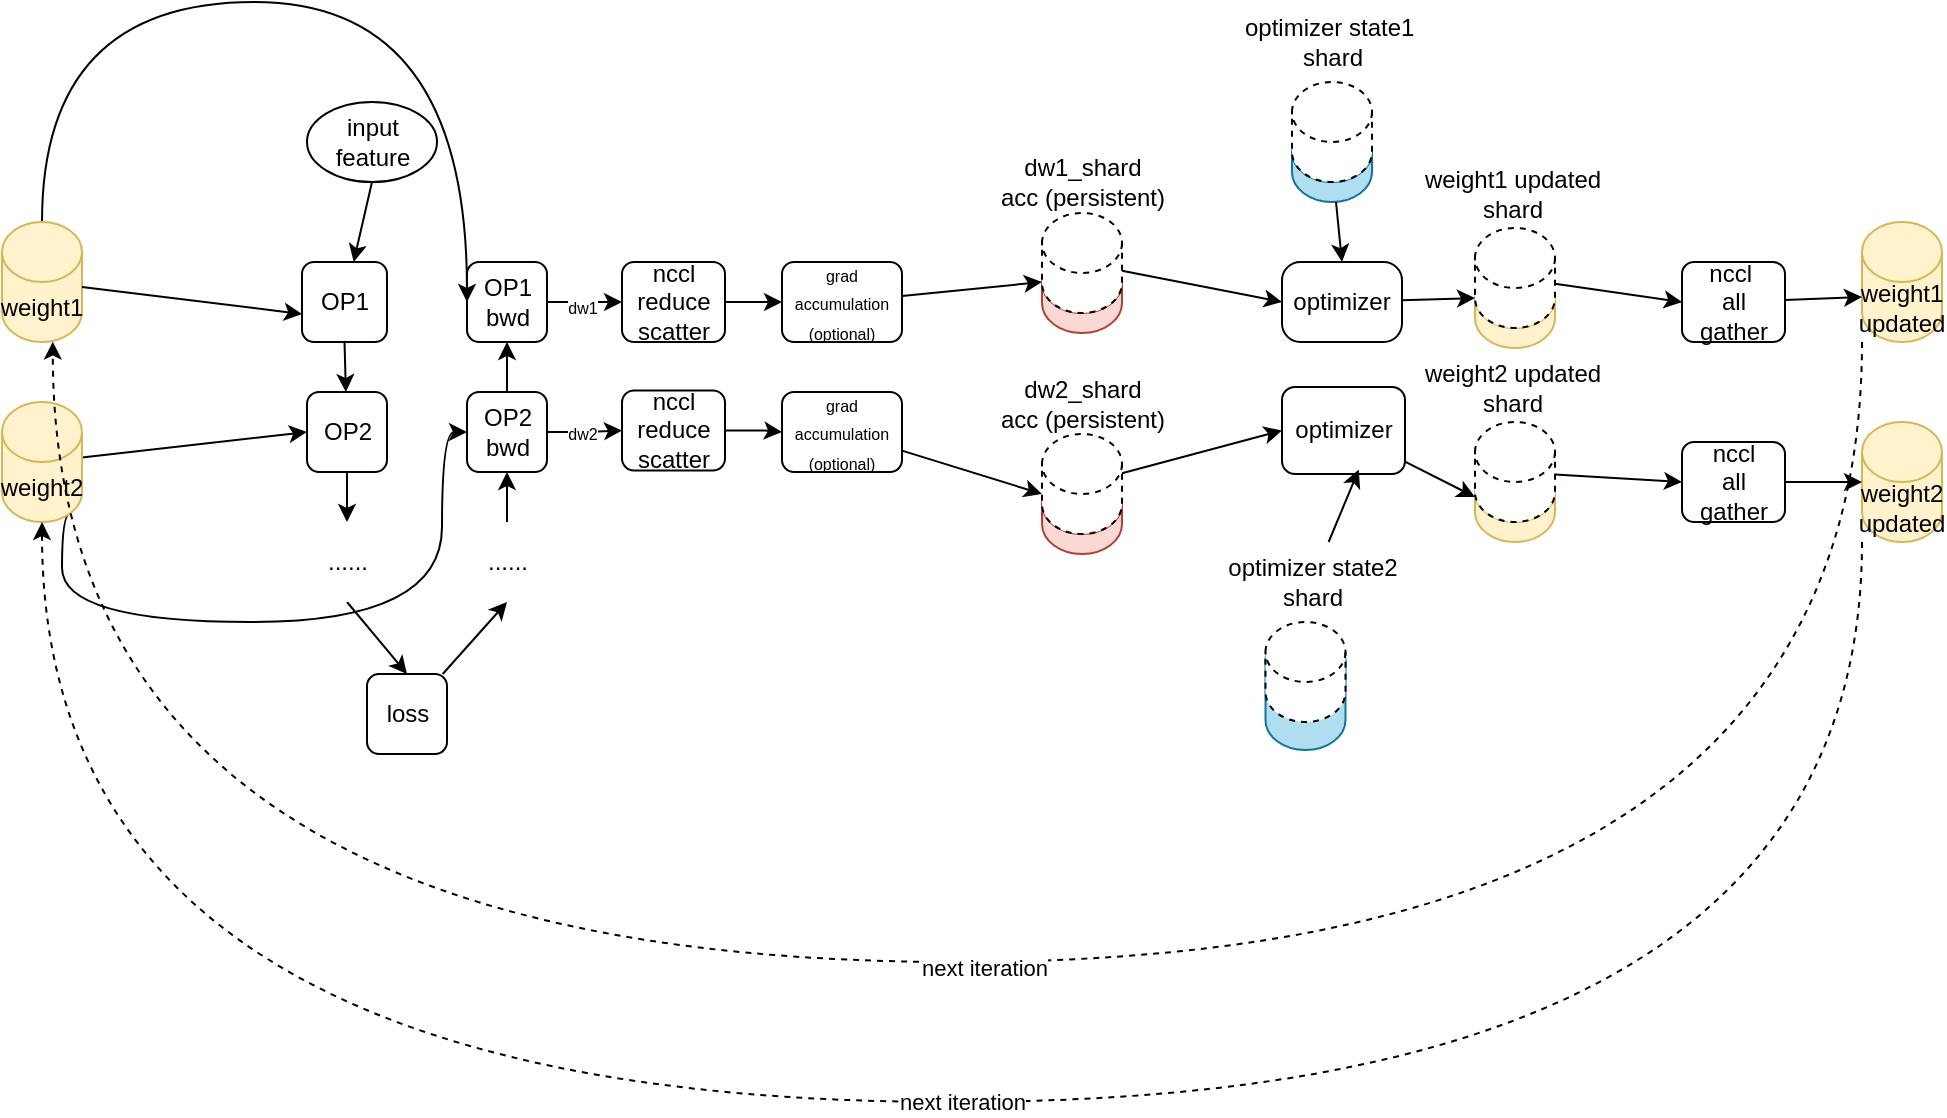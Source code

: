 <mxfile version="28.0.6">
  <diagram name="第 1 页" id="bXTSt6U-fksMzzTghPTO">
    <mxGraphModel dx="484" dy="857" grid="1" gridSize="10" guides="1" tooltips="1" connect="1" arrows="1" fold="1" page="1" pageScale="1" pageWidth="1169" pageHeight="827" math="0" shadow="0">
      <root>
        <mxCell id="0" />
        <mxCell id="1" parent="0" />
        <mxCell id="MKZHycCQPB1d1ybQDdJk-1" style="rounded=0;orthogonalLoop=1;jettySize=auto;html=1;exitX=0.5;exitY=1;exitDx=0;exitDy=0;" edge="1" parent="1" source="MKZHycCQPB1d1ybQDdJk-2" target="MKZHycCQPB1d1ybQDdJk-4">
          <mxGeometry relative="1" as="geometry" />
        </mxCell>
        <mxCell id="MKZHycCQPB1d1ybQDdJk-2" value="OP1" style="rounded=1;whiteSpace=wrap;html=1;" vertex="1" parent="1">
          <mxGeometry x="1350" y="180" width="42.5" height="40" as="geometry" />
        </mxCell>
        <mxCell id="MKZHycCQPB1d1ybQDdJk-3" style="edgeStyle=orthogonalEdgeStyle;rounded=0;orthogonalLoop=1;jettySize=auto;html=1;exitX=0.5;exitY=1;exitDx=0;exitDy=0;entryX=0.5;entryY=0;entryDx=0;entryDy=0;" edge="1" parent="1" source="MKZHycCQPB1d1ybQDdJk-4" target="MKZHycCQPB1d1ybQDdJk-8">
          <mxGeometry relative="1" as="geometry" />
        </mxCell>
        <mxCell id="MKZHycCQPB1d1ybQDdJk-4" value="OP2" style="rounded=1;whiteSpace=wrap;html=1;" vertex="1" parent="1">
          <mxGeometry x="1352.5" y="245" width="40" height="40" as="geometry" />
        </mxCell>
        <mxCell id="MKZHycCQPB1d1ybQDdJk-5" style="rounded=0;orthogonalLoop=1;jettySize=auto;html=1;exitX=0.5;exitY=1;exitDx=0;exitDy=0;" edge="1" parent="1" source="MKZHycCQPB1d1ybQDdJk-6" target="MKZHycCQPB1d1ybQDdJk-2">
          <mxGeometry relative="1" as="geometry" />
        </mxCell>
        <mxCell id="MKZHycCQPB1d1ybQDdJk-6" value="input feature" style="ellipse;whiteSpace=wrap;html=1;" vertex="1" parent="1">
          <mxGeometry x="1352.5" y="100" width="65" height="40" as="geometry" />
        </mxCell>
        <mxCell id="MKZHycCQPB1d1ybQDdJk-7" style="rounded=0;orthogonalLoop=1;jettySize=auto;html=1;exitX=0.5;exitY=1;exitDx=0;exitDy=0;entryX=0.5;entryY=0;entryDx=0;entryDy=0;" edge="1" parent="1" source="MKZHycCQPB1d1ybQDdJk-8" target="MKZHycCQPB1d1ybQDdJk-10">
          <mxGeometry relative="1" as="geometry" />
        </mxCell>
        <mxCell id="MKZHycCQPB1d1ybQDdJk-8" value="......" style="rounded=1;whiteSpace=wrap;html=1;strokeColor=none;" vertex="1" parent="1">
          <mxGeometry x="1352.5" y="310" width="40" height="40" as="geometry" />
        </mxCell>
        <mxCell id="MKZHycCQPB1d1ybQDdJk-9" style="rounded=0;orthogonalLoop=1;jettySize=auto;html=1;entryX=0.5;entryY=1;entryDx=0;entryDy=0;" edge="1" parent="1" source="MKZHycCQPB1d1ybQDdJk-10" target="MKZHycCQPB1d1ybQDdJk-18">
          <mxGeometry relative="1" as="geometry" />
        </mxCell>
        <mxCell id="MKZHycCQPB1d1ybQDdJk-10" value="loss" style="rounded=1;whiteSpace=wrap;html=1;" vertex="1" parent="1">
          <mxGeometry x="1382.5" y="386" width="40" height="40" as="geometry" />
        </mxCell>
        <mxCell id="MKZHycCQPB1d1ybQDdJk-93" value="" style="edgeStyle=orthogonalEdgeStyle;rounded=0;orthogonalLoop=1;jettySize=auto;html=1;" edge="1" parent="1" source="MKZHycCQPB1d1ybQDdJk-13" target="MKZHycCQPB1d1ybQDdJk-24">
          <mxGeometry relative="1" as="geometry" />
        </mxCell>
        <mxCell id="MKZHycCQPB1d1ybQDdJk-95" value="&lt;font style=&quot;font-size: 8px;&quot;&gt;dw2&lt;/font&gt;" style="edgeLabel;html=1;align=center;verticalAlign=middle;resizable=0;points=[];" vertex="1" connectable="0" parent="MKZHycCQPB1d1ybQDdJk-93">
          <mxGeometry x="-0.501" y="-1" relative="1" as="geometry">
            <mxPoint x="8" y="-1" as="offset" />
          </mxGeometry>
        </mxCell>
        <mxCell id="MKZHycCQPB1d1ybQDdJk-13" value="&lt;div&gt;OP2&lt;/div&gt;&lt;div&gt;bwd&lt;/div&gt;" style="rounded=1;whiteSpace=wrap;html=1;" vertex="1" parent="1">
          <mxGeometry x="1432.5" y="245" width="40" height="40" as="geometry" />
        </mxCell>
        <mxCell id="MKZHycCQPB1d1ybQDdJk-92" style="edgeStyle=orthogonalEdgeStyle;rounded=0;orthogonalLoop=1;jettySize=auto;html=1;entryX=0;entryY=0.5;entryDx=0;entryDy=0;" edge="1" parent="1" source="MKZHycCQPB1d1ybQDdJk-16" target="MKZHycCQPB1d1ybQDdJk-23">
          <mxGeometry relative="1" as="geometry">
            <Array as="points">
              <mxPoint x="1500" y="200" />
              <mxPoint x="1500" y="200" />
            </Array>
          </mxGeometry>
        </mxCell>
        <mxCell id="MKZHycCQPB1d1ybQDdJk-94" value="&lt;font style=&quot;font-size: 8px;&quot;&gt;dw1&lt;/font&gt;" style="edgeLabel;html=1;align=center;verticalAlign=middle;resizable=0;points=[];" vertex="1" connectable="0" parent="MKZHycCQPB1d1ybQDdJk-92">
          <mxGeometry x="-0.714" y="-1" relative="1" as="geometry">
            <mxPoint x="12" y="1" as="offset" />
          </mxGeometry>
        </mxCell>
        <mxCell id="MKZHycCQPB1d1ybQDdJk-16" value="&lt;div&gt;OP1&lt;/div&gt;&lt;div&gt;bwd&lt;/div&gt;" style="rounded=1;whiteSpace=wrap;html=1;" vertex="1" parent="1">
          <mxGeometry x="1432.5" y="180" width="40" height="40" as="geometry" />
        </mxCell>
        <mxCell id="MKZHycCQPB1d1ybQDdJk-17" style="edgeStyle=orthogonalEdgeStyle;rounded=0;orthogonalLoop=1;jettySize=auto;html=1;entryX=0.5;entryY=1;entryDx=0;entryDy=0;" edge="1" parent="1" source="MKZHycCQPB1d1ybQDdJk-18" target="MKZHycCQPB1d1ybQDdJk-13">
          <mxGeometry relative="1" as="geometry" />
        </mxCell>
        <mxCell id="MKZHycCQPB1d1ybQDdJk-18" value="......" style="rounded=1;whiteSpace=wrap;html=1;strokeColor=none;" vertex="1" parent="1">
          <mxGeometry x="1432.5" y="310" width="40" height="40" as="geometry" />
        </mxCell>
        <mxCell id="MKZHycCQPB1d1ybQDdJk-19" style="rounded=0;orthogonalLoop=1;jettySize=auto;html=1;entryX=0.5;entryY=1;entryDx=0;entryDy=0;" edge="1" parent="1" source="MKZHycCQPB1d1ybQDdJk-16" target="MKZHycCQPB1d1ybQDdJk-16">
          <mxGeometry relative="1" as="geometry" />
        </mxCell>
        <mxCell id="MKZHycCQPB1d1ybQDdJk-20" style="rounded=0;orthogonalLoop=1;jettySize=auto;html=1;entryX=0.5;entryY=1;entryDx=0;entryDy=0;exitX=0.5;exitY=0;exitDx=0;exitDy=0;" edge="1" parent="1" source="MKZHycCQPB1d1ybQDdJk-13" target="MKZHycCQPB1d1ybQDdJk-16">
          <mxGeometry relative="1" as="geometry">
            <mxPoint x="1469.748" y="245" as="sourcePoint" />
            <mxPoint x="1465.26" y="208.24" as="targetPoint" />
          </mxGeometry>
        </mxCell>
        <mxCell id="MKZHycCQPB1d1ybQDdJk-100" style="rounded=0;orthogonalLoop=1;jettySize=auto;html=1;" edge="1" parent="1" source="MKZHycCQPB1d1ybQDdJk-21">
          <mxGeometry relative="1" as="geometry">
            <mxPoint x="1720" y="190" as="targetPoint" />
          </mxGeometry>
        </mxCell>
        <mxCell id="MKZHycCQPB1d1ybQDdJk-21" value="&lt;div&gt;&lt;font style=&quot;font-size: 8px;&quot;&gt;grad accumulation&lt;br&gt;&lt;/font&gt;&lt;/div&gt;&lt;div&gt;&lt;font style=&quot;font-size: 8px;&quot;&gt;(optional)&lt;/font&gt;&lt;/div&gt;" style="rounded=1;whiteSpace=wrap;html=1;" vertex="1" parent="1">
          <mxGeometry x="1590" y="180" width="60" height="40" as="geometry" />
        </mxCell>
        <mxCell id="MKZHycCQPB1d1ybQDdJk-22" value="&lt;div&gt;&lt;font style=&quot;font-size: 8px;&quot;&gt;grad accumulation&lt;br&gt;&lt;/font&gt;&lt;/div&gt;&lt;div&gt;&lt;font style=&quot;font-size: 8px;&quot;&gt;(optional)&lt;/font&gt;&lt;/div&gt;" style="rounded=1;whiteSpace=wrap;html=1;" vertex="1" parent="1">
          <mxGeometry x="1590" y="245" width="60" height="40" as="geometry" />
        </mxCell>
        <mxCell id="MKZHycCQPB1d1ybQDdJk-96" style="edgeStyle=orthogonalEdgeStyle;rounded=0;orthogonalLoop=1;jettySize=auto;html=1;entryX=0;entryY=0.5;entryDx=0;entryDy=0;" edge="1" parent="1" source="MKZHycCQPB1d1ybQDdJk-23" target="MKZHycCQPB1d1ybQDdJk-21">
          <mxGeometry relative="1" as="geometry" />
        </mxCell>
        <mxCell id="MKZHycCQPB1d1ybQDdJk-23" value="&lt;div&gt;nccl reduce&lt;/div&gt;&lt;div&gt;scatter&lt;/div&gt;" style="rounded=1;whiteSpace=wrap;html=1;" vertex="1" parent="1">
          <mxGeometry x="1510" y="180" width="51.5" height="40" as="geometry" />
        </mxCell>
        <mxCell id="MKZHycCQPB1d1ybQDdJk-97" style="edgeStyle=orthogonalEdgeStyle;rounded=0;orthogonalLoop=1;jettySize=auto;html=1;entryX=0;entryY=0.5;entryDx=0;entryDy=0;" edge="1" parent="1" source="MKZHycCQPB1d1ybQDdJk-24" target="MKZHycCQPB1d1ybQDdJk-22">
          <mxGeometry relative="1" as="geometry" />
        </mxCell>
        <mxCell id="MKZHycCQPB1d1ybQDdJk-24" value="&lt;div&gt;nccl reduce&lt;/div&gt;&lt;div&gt;scatter&lt;br&gt;&lt;/div&gt;" style="rounded=1;whiteSpace=wrap;html=1;" vertex="1" parent="1">
          <mxGeometry x="1510" y="244.25" width="51.5" height="40" as="geometry" />
        </mxCell>
        <mxCell id="MKZHycCQPB1d1ybQDdJk-25" value="optimizer" style="rounded=1;whiteSpace=wrap;html=1;arcSize=23;" vertex="1" parent="1">
          <mxGeometry x="1840" y="180" width="60" height="40" as="geometry" />
        </mxCell>
        <mxCell id="MKZHycCQPB1d1ybQDdJk-26" value="optimizer" style="rounded=1;whiteSpace=wrap;html=1;" vertex="1" parent="1">
          <mxGeometry x="1840" y="242.5" width="61.5" height="43.5" as="geometry" />
        </mxCell>
        <mxCell id="MKZHycCQPB1d1ybQDdJk-104" style="edgeStyle=orthogonalEdgeStyle;rounded=0;orthogonalLoop=1;jettySize=auto;html=1;entryX=0;entryY=0.5;entryDx=0;entryDy=0;curved=1;" edge="1" parent="1" source="MKZHycCQPB1d1ybQDdJk-27" target="MKZHycCQPB1d1ybQDdJk-16">
          <mxGeometry relative="1" as="geometry">
            <Array as="points">
              <mxPoint x="1220" y="50" />
              <mxPoint x="1432" y="50" />
            </Array>
          </mxGeometry>
        </mxCell>
        <mxCell id="MKZHycCQPB1d1ybQDdJk-27" value="weight1" style="shape=cylinder3;whiteSpace=wrap;html=1;boundedLbl=1;backgroundOutline=1;size=15;fillColor=#fff2cc;strokeColor=#d6b656;" vertex="1" parent="1">
          <mxGeometry x="1200" y="160" width="40" height="60" as="geometry" />
        </mxCell>
        <mxCell id="MKZHycCQPB1d1ybQDdJk-28" style="edgeStyle=none;rounded=0;orthogonalLoop=1;jettySize=auto;html=1;entryX=0;entryY=0.5;entryDx=0;entryDy=0;" edge="1" parent="1" source="MKZHycCQPB1d1ybQDdJk-29" target="MKZHycCQPB1d1ybQDdJk-4">
          <mxGeometry relative="1" as="geometry" />
        </mxCell>
        <mxCell id="MKZHycCQPB1d1ybQDdJk-106" style="edgeStyle=orthogonalEdgeStyle;rounded=0;orthogonalLoop=1;jettySize=auto;html=1;curved=1;exitX=0.855;exitY=1;exitDx=0;exitDy=-4.35;exitPerimeter=0;" edge="1" parent="1" source="MKZHycCQPB1d1ybQDdJk-29" target="MKZHycCQPB1d1ybQDdJk-13">
          <mxGeometry relative="1" as="geometry">
            <Array as="points">
              <mxPoint x="1230" y="306" />
              <mxPoint x="1230" y="360" />
              <mxPoint x="1420" y="360" />
              <mxPoint x="1420" y="265" />
            </Array>
          </mxGeometry>
        </mxCell>
        <mxCell id="MKZHycCQPB1d1ybQDdJk-29" value="weight2" style="shape=cylinder3;whiteSpace=wrap;html=1;boundedLbl=1;backgroundOutline=1;size=15;fillColor=#fff2cc;strokeColor=#d6b656;" vertex="1" parent="1">
          <mxGeometry x="1200" y="250" width="40" height="60" as="geometry" />
        </mxCell>
        <mxCell id="MKZHycCQPB1d1ybQDdJk-30" style="edgeStyle=none;rounded=0;orthogonalLoop=1;jettySize=auto;html=1;" edge="1" parent="1" source="MKZHycCQPB1d1ybQDdJk-27">
          <mxGeometry relative="1" as="geometry">
            <mxPoint x="1350" y="206" as="targetPoint" />
          </mxGeometry>
        </mxCell>
        <mxCell id="MKZHycCQPB1d1ybQDdJk-31" value="&lt;div&gt;weight1&lt;/div&gt;&lt;div&gt;updated&lt;/div&gt;" style="shape=cylinder3;whiteSpace=wrap;html=1;boundedLbl=1;backgroundOutline=1;size=15;fillColor=#fff2cc;strokeColor=#d6b656;" vertex="1" parent="1">
          <mxGeometry x="2130" y="160" width="40" height="60" as="geometry" />
        </mxCell>
        <mxCell id="MKZHycCQPB1d1ybQDdJk-32" value="&lt;div&gt;weight2&lt;/div&gt;&lt;div&gt;updated&lt;/div&gt;" style="shape=cylinder3;whiteSpace=wrap;html=1;boundedLbl=1;backgroundOutline=1;size=15;fillColor=#fff2cc;strokeColor=#d6b656;" vertex="1" parent="1">
          <mxGeometry x="2130" y="260" width="40" height="60" as="geometry" />
        </mxCell>
        <mxCell id="MKZHycCQPB1d1ybQDdJk-50" value="" style="group" vertex="1" connectable="0" parent="1">
          <mxGeometry x="1810" y="50" width="110" height="100" as="geometry" />
        </mxCell>
        <mxCell id="MKZHycCQPB1d1ybQDdJk-51" value="" style="shape=cylinder3;whiteSpace=wrap;html=1;boundedLbl=1;backgroundOutline=1;size=15;fillColor=#b1ddf0;strokeColor=#10739e;" vertex="1" parent="MKZHycCQPB1d1ybQDdJk-50">
          <mxGeometry x="35" y="60" width="40" height="40" as="geometry" />
        </mxCell>
        <mxCell id="MKZHycCQPB1d1ybQDdJk-52" value="" style="shape=cylinder3;whiteSpace=wrap;html=1;boundedLbl=1;backgroundOutline=1;size=15;dashed=1;" vertex="1" parent="MKZHycCQPB1d1ybQDdJk-50">
          <mxGeometry x="35" y="40" width="40" height="50" as="geometry" />
        </mxCell>
        <mxCell id="MKZHycCQPB1d1ybQDdJk-53" value="&lt;div&gt;optimizer state1&amp;nbsp;&lt;/div&gt;&lt;div&gt;shard&lt;/div&gt;" style="text;html=1;align=center;verticalAlign=middle;resizable=0;points=[];autosize=1;strokeColor=none;fillColor=none;" vertex="1" parent="MKZHycCQPB1d1ybQDdJk-50">
          <mxGeometry width="110" height="40" as="geometry" />
        </mxCell>
        <mxCell id="MKZHycCQPB1d1ybQDdJk-54" style="edgeStyle=none;rounded=0;orthogonalLoop=1;jettySize=auto;html=1;entryX=0.5;entryY=0;entryDx=0;entryDy=0;" edge="1" parent="1" source="MKZHycCQPB1d1ybQDdJk-51" target="MKZHycCQPB1d1ybQDdJk-25">
          <mxGeometry relative="1" as="geometry" />
        </mxCell>
        <mxCell id="MKZHycCQPB1d1ybQDdJk-60" style="edgeStyle=none;rounded=0;orthogonalLoop=1;jettySize=auto;html=1;entryX=0;entryY=0.5;entryDx=0;entryDy=0;" edge="1" parent="1" source="MKZHycCQPB1d1ybQDdJk-38" target="MKZHycCQPB1d1ybQDdJk-25">
          <mxGeometry relative="1" as="geometry" />
        </mxCell>
        <mxCell id="MKZHycCQPB1d1ybQDdJk-61" style="edgeStyle=none;rounded=0;orthogonalLoop=1;jettySize=auto;html=1;entryX=0;entryY=0.5;entryDx=0;entryDy=0;" edge="1" parent="1" source="MKZHycCQPB1d1ybQDdJk-42" target="MKZHycCQPB1d1ybQDdJk-26">
          <mxGeometry relative="1" as="geometry" />
        </mxCell>
        <mxCell id="MKZHycCQPB1d1ybQDdJk-62" value="" style="group" vertex="1" connectable="0" parent="1">
          <mxGeometry x="1900" y="126" width="110" height="97" as="geometry" />
        </mxCell>
        <mxCell id="MKZHycCQPB1d1ybQDdJk-63" value="" style="shape=cylinder3;whiteSpace=wrap;html=1;boundedLbl=1;backgroundOutline=1;size=15;fillColor=#fff2cc;strokeColor=#d6b656;" vertex="1" parent="MKZHycCQPB1d1ybQDdJk-62">
          <mxGeometry x="36.5" y="57" width="40" height="40" as="geometry" />
        </mxCell>
        <mxCell id="MKZHycCQPB1d1ybQDdJk-64" value="" style="shape=cylinder3;whiteSpace=wrap;html=1;boundedLbl=1;backgroundOutline=1;size=15;dashed=1;" vertex="1" parent="MKZHycCQPB1d1ybQDdJk-62">
          <mxGeometry x="36.5" y="37" width="40" height="50" as="geometry" />
        </mxCell>
        <mxCell id="MKZHycCQPB1d1ybQDdJk-65" value="&lt;div&gt;weight1 updated&lt;/div&gt;&lt;div&gt;shard&lt;br&gt;&lt;/div&gt;" style="text;html=1;align=center;verticalAlign=middle;resizable=0;points=[];autosize=1;strokeColor=none;fillColor=none;" vertex="1" parent="MKZHycCQPB1d1ybQDdJk-62">
          <mxGeometry width="110" height="40" as="geometry" />
        </mxCell>
        <mxCell id="MKZHycCQPB1d1ybQDdJk-66" value="" style="group" vertex="1" connectable="0" parent="1">
          <mxGeometry x="1900" y="223" width="110" height="97" as="geometry" />
        </mxCell>
        <mxCell id="MKZHycCQPB1d1ybQDdJk-67" value="" style="shape=cylinder3;whiteSpace=wrap;html=1;boundedLbl=1;backgroundOutline=1;size=15;fillColor=#fff2cc;strokeColor=#d6b656;" vertex="1" parent="MKZHycCQPB1d1ybQDdJk-66">
          <mxGeometry x="36.5" y="57" width="40" height="40" as="geometry" />
        </mxCell>
        <mxCell id="MKZHycCQPB1d1ybQDdJk-68" value="" style="shape=cylinder3;whiteSpace=wrap;html=1;boundedLbl=1;backgroundOutline=1;size=15;dashed=1;" vertex="1" parent="MKZHycCQPB1d1ybQDdJk-66">
          <mxGeometry x="36.5" y="37" width="40" height="50" as="geometry" />
        </mxCell>
        <mxCell id="MKZHycCQPB1d1ybQDdJk-69" value="&lt;div&gt;weight2 updated&lt;/div&gt;&lt;div&gt;shard&lt;br&gt;&lt;/div&gt;" style="text;html=1;align=center;verticalAlign=middle;resizable=0;points=[];autosize=1;strokeColor=none;fillColor=none;" vertex="1" parent="MKZHycCQPB1d1ybQDdJk-66">
          <mxGeometry width="110" height="40" as="geometry" />
        </mxCell>
        <mxCell id="MKZHycCQPB1d1ybQDdJk-70" value="&lt;div&gt;nccl&amp;nbsp;&lt;/div&gt;&lt;div&gt;all&lt;/div&gt;&lt;div&gt;gather&lt;br&gt;&lt;/div&gt;" style="rounded=1;whiteSpace=wrap;html=1;" vertex="1" parent="1">
          <mxGeometry x="2040" y="180" width="51.5" height="40" as="geometry" />
        </mxCell>
        <mxCell id="MKZHycCQPB1d1ybQDdJk-71" value="&lt;div&gt;nccl&lt;/div&gt;&lt;div&gt;all&lt;br&gt;&lt;/div&gt;&lt;div&gt;gather&lt;/div&gt;" style="rounded=1;whiteSpace=wrap;html=1;" vertex="1" parent="1">
          <mxGeometry x="2040" y="270" width="51.5" height="40" as="geometry" />
        </mxCell>
        <mxCell id="MKZHycCQPB1d1ybQDdJk-72" style="edgeStyle=none;rounded=0;orthogonalLoop=1;jettySize=auto;html=1;entryX=0;entryY=0;entryDx=0;entryDy=15;entryPerimeter=0;" edge="1" parent="1" source="MKZHycCQPB1d1ybQDdJk-25" target="MKZHycCQPB1d1ybQDdJk-63">
          <mxGeometry relative="1" as="geometry" />
        </mxCell>
        <mxCell id="MKZHycCQPB1d1ybQDdJk-73" style="edgeStyle=none;rounded=0;orthogonalLoop=1;jettySize=auto;html=1;entryX=0;entryY=0;entryDx=0;entryDy=17.5;entryPerimeter=0;" edge="1" parent="1" source="MKZHycCQPB1d1ybQDdJk-26" target="MKZHycCQPB1d1ybQDdJk-67">
          <mxGeometry relative="1" as="geometry" />
        </mxCell>
        <mxCell id="MKZHycCQPB1d1ybQDdJk-74" style="edgeStyle=none;rounded=0;orthogonalLoop=1;jettySize=auto;html=1;entryX=0;entryY=0.5;entryDx=0;entryDy=0;" edge="1" parent="1" source="MKZHycCQPB1d1ybQDdJk-64" target="MKZHycCQPB1d1ybQDdJk-70">
          <mxGeometry relative="1" as="geometry" />
        </mxCell>
        <mxCell id="MKZHycCQPB1d1ybQDdJk-75" style="edgeStyle=none;rounded=0;orthogonalLoop=1;jettySize=auto;html=1;entryX=0;entryY=0.5;entryDx=0;entryDy=0;" edge="1" parent="1" source="MKZHycCQPB1d1ybQDdJk-68" target="MKZHycCQPB1d1ybQDdJk-71">
          <mxGeometry relative="1" as="geometry" />
        </mxCell>
        <mxCell id="MKZHycCQPB1d1ybQDdJk-76" style="edgeStyle=none;rounded=0;orthogonalLoop=1;jettySize=auto;html=1;entryX=0;entryY=0;entryDx=0;entryDy=37.5;entryPerimeter=0;" edge="1" parent="1" source="MKZHycCQPB1d1ybQDdJk-70" target="MKZHycCQPB1d1ybQDdJk-31">
          <mxGeometry relative="1" as="geometry" />
        </mxCell>
        <mxCell id="MKZHycCQPB1d1ybQDdJk-77" style="edgeStyle=none;rounded=0;orthogonalLoop=1;jettySize=auto;html=1;entryX=0;entryY=0.5;entryDx=0;entryDy=0;entryPerimeter=0;" edge="1" parent="1" source="MKZHycCQPB1d1ybQDdJk-71" target="MKZHycCQPB1d1ybQDdJk-32">
          <mxGeometry relative="1" as="geometry" />
        </mxCell>
        <mxCell id="MKZHycCQPB1d1ybQDdJk-78" style="edgeStyle=orthogonalEdgeStyle;rounded=0;orthogonalLoop=1;jettySize=auto;html=1;entryX=0.635;entryY=0.997;entryDx=0;entryDy=0;entryPerimeter=0;curved=1;dashed=1;" edge="1" parent="1" source="MKZHycCQPB1d1ybQDdJk-31" target="MKZHycCQPB1d1ybQDdJk-27">
          <mxGeometry relative="1" as="geometry">
            <Array as="points">
              <mxPoint x="2130" y="530" />
              <mxPoint x="1225" y="530" />
            </Array>
          </mxGeometry>
        </mxCell>
        <mxCell id="MKZHycCQPB1d1ybQDdJk-79" value="&lt;div&gt;next iteration&lt;/div&gt;" style="edgeLabel;html=1;align=center;verticalAlign=middle;resizable=0;points=[];" vertex="1" connectable="0" parent="MKZHycCQPB1d1ybQDdJk-78">
          <mxGeometry x="-0.017" y="3" relative="1" as="geometry">
            <mxPoint as="offset" />
          </mxGeometry>
        </mxCell>
        <mxCell id="MKZHycCQPB1d1ybQDdJk-80" style="edgeStyle=orthogonalEdgeStyle;rounded=0;orthogonalLoop=1;jettySize=auto;html=1;entryX=0.5;entryY=1;entryDx=0;entryDy=0;entryPerimeter=0;curved=1;dashed=1;" edge="1" parent="1" source="MKZHycCQPB1d1ybQDdJk-32" target="MKZHycCQPB1d1ybQDdJk-29">
          <mxGeometry relative="1" as="geometry">
            <Array as="points">
              <mxPoint x="2130" y="600" />
              <mxPoint x="1220" y="600" />
            </Array>
          </mxGeometry>
        </mxCell>
        <mxCell id="MKZHycCQPB1d1ybQDdJk-81" value="next iteration" style="edgeLabel;html=1;align=center;verticalAlign=middle;resizable=0;points=[];" vertex="1" connectable="0" parent="MKZHycCQPB1d1ybQDdJk-80">
          <mxGeometry x="-0.013" relative="1" as="geometry">
            <mxPoint as="offset" />
          </mxGeometry>
        </mxCell>
        <mxCell id="MKZHycCQPB1d1ybQDdJk-98" value="" style="group" vertex="1" connectable="0" parent="1">
          <mxGeometry x="1700" y="120" width="95" height="95.5" as="geometry" />
        </mxCell>
        <mxCell id="MKZHycCQPB1d1ybQDdJk-37" value="" style="shape=cylinder3;whiteSpace=wrap;html=1;boundedLbl=1;backgroundOutline=1;size=15;fillColor=#fad9d5;strokeColor=#ae4132;" vertex="1" parent="MKZHycCQPB1d1ybQDdJk-98">
          <mxGeometry x="20" y="55.5" width="40" height="40" as="geometry" />
        </mxCell>
        <mxCell id="MKZHycCQPB1d1ybQDdJk-38" value="" style="shape=cylinder3;whiteSpace=wrap;html=1;boundedLbl=1;backgroundOutline=1;size=15;dashed=1;" vertex="1" parent="MKZHycCQPB1d1ybQDdJk-98">
          <mxGeometry x="20" y="35.5" width="40" height="50" as="geometry" />
        </mxCell>
        <mxCell id="MKZHycCQPB1d1ybQDdJk-39" value="&lt;div&gt;dw1_shard&lt;/div&gt;&lt;div&gt;acc (persistent)&lt;br&gt;&lt;/div&gt;" style="text;html=1;align=center;verticalAlign=middle;resizable=0;points=[];autosize=1;strokeColor=none;fillColor=none;" vertex="1" parent="MKZHycCQPB1d1ybQDdJk-98">
          <mxGeometry x="-15" width="110" height="40" as="geometry" />
        </mxCell>
        <mxCell id="MKZHycCQPB1d1ybQDdJk-41" value="" style="shape=cylinder3;whiteSpace=wrap;html=1;boundedLbl=1;backgroundOutline=1;size=15;fillColor=#fad9d5;strokeColor=#ae4132;" vertex="1" parent="1">
          <mxGeometry x="1720" y="286" width="40" height="40" as="geometry" />
        </mxCell>
        <mxCell id="MKZHycCQPB1d1ybQDdJk-42" value="" style="shape=cylinder3;whiteSpace=wrap;html=1;boundedLbl=1;backgroundOutline=1;size=15;dashed=1;" vertex="1" parent="1">
          <mxGeometry x="1720" y="266" width="40" height="50" as="geometry" />
        </mxCell>
        <mxCell id="MKZHycCQPB1d1ybQDdJk-43" value="&lt;div&gt;dw2_shard&lt;/div&gt;&lt;div&gt;acc (persistent)&lt;br&gt;&lt;/div&gt;" style="text;html=1;align=center;verticalAlign=middle;resizable=0;points=[];autosize=1;strokeColor=none;fillColor=none;" vertex="1" parent="1">
          <mxGeometry x="1685" y="231" width="110" height="40" as="geometry" />
        </mxCell>
        <mxCell id="MKZHycCQPB1d1ybQDdJk-101" style="rounded=0;orthogonalLoop=1;jettySize=auto;html=1;entryX=0;entryY=0;entryDx=0;entryDy=30;entryPerimeter=0;" edge="1" parent="1" source="MKZHycCQPB1d1ybQDdJk-22" target="MKZHycCQPB1d1ybQDdJk-42">
          <mxGeometry relative="1" as="geometry" />
        </mxCell>
        <mxCell id="MKZHycCQPB1d1ybQDdJk-102" value="" style="group" vertex="1" connectable="0" parent="1">
          <mxGeometry x="1800" y="320" width="110" height="104" as="geometry" />
        </mxCell>
        <mxCell id="MKZHycCQPB1d1ybQDdJk-56" value="" style="shape=cylinder3;whiteSpace=wrap;html=1;boundedLbl=1;backgroundOutline=1;size=15;fillColor=#b1ddf0;strokeColor=#10739e;container=0;" vertex="1" parent="MKZHycCQPB1d1ybQDdJk-102">
          <mxGeometry x="31.75" y="44" width="40" height="60" as="geometry" />
        </mxCell>
        <mxCell id="MKZHycCQPB1d1ybQDdJk-57" value="" style="shape=cylinder3;whiteSpace=wrap;html=1;boundedLbl=1;backgroundOutline=1;size=15;dashed=1;container=0;" vertex="1" parent="MKZHycCQPB1d1ybQDdJk-102">
          <mxGeometry x="31.75" y="40" width="40" height="50" as="geometry" />
        </mxCell>
        <mxCell id="MKZHycCQPB1d1ybQDdJk-58" value="&lt;div&gt;optimizer state2 &lt;br&gt;&lt;/div&gt;&lt;div&gt;shard&lt;/div&gt;" style="text;html=1;align=center;verticalAlign=middle;resizable=0;points=[];autosize=1;strokeColor=none;fillColor=none;container=0;" vertex="1" parent="MKZHycCQPB1d1ybQDdJk-102">
          <mxGeometry width="110" height="40" as="geometry" />
        </mxCell>
        <mxCell id="MKZHycCQPB1d1ybQDdJk-103" style="edgeStyle=none;rounded=0;orthogonalLoop=1;jettySize=auto;html=1;entryX=0.624;entryY=0.949;entryDx=0;entryDy=0;entryPerimeter=0;" edge="1" parent="1" source="MKZHycCQPB1d1ybQDdJk-58" target="MKZHycCQPB1d1ybQDdJk-26">
          <mxGeometry relative="1" as="geometry" />
        </mxCell>
      </root>
    </mxGraphModel>
  </diagram>
</mxfile>
